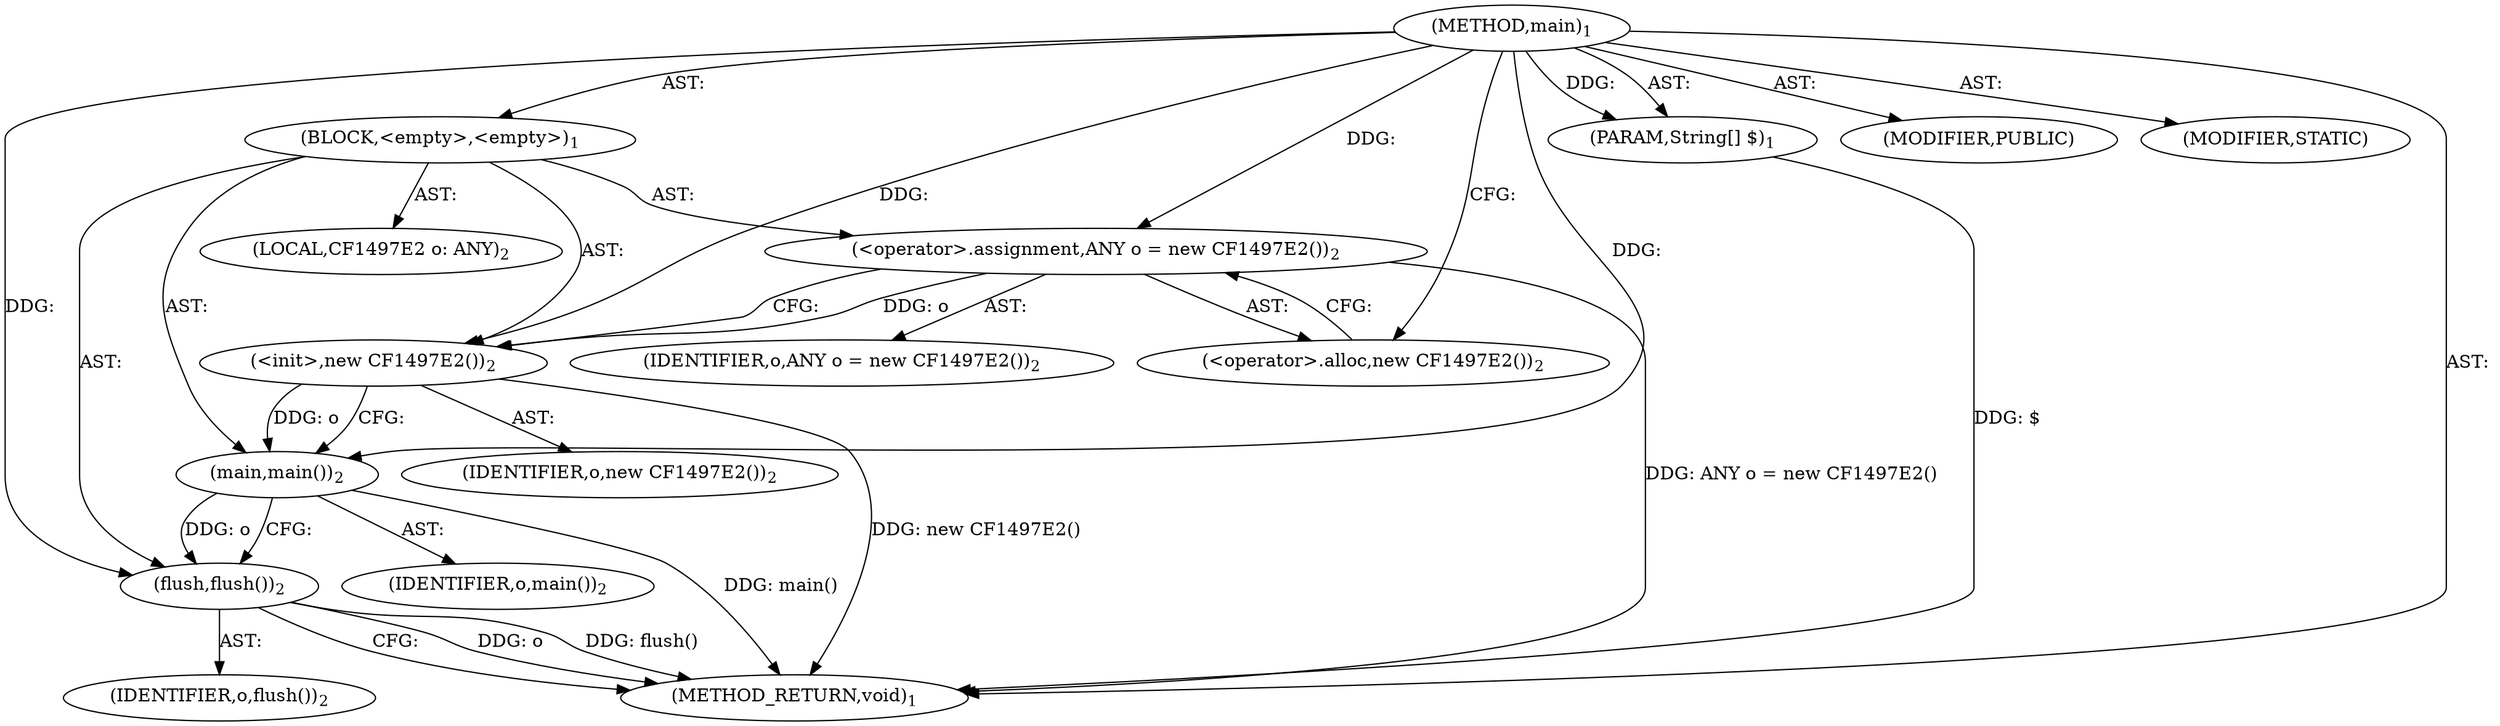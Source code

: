 digraph "main" {  
"19" [label = <(METHOD,main)<SUB>1</SUB>> ]
"20" [label = <(PARAM,String[] $)<SUB>1</SUB>> ]
"21" [label = <(BLOCK,&lt;empty&gt;,&lt;empty&gt;)<SUB>1</SUB>> ]
"4" [label = <(LOCAL,CF1497E2 o: ANY)<SUB>2</SUB>> ]
"22" [label = <(&lt;operator&gt;.assignment,ANY o = new CF1497E2())<SUB>2</SUB>> ]
"23" [label = <(IDENTIFIER,o,ANY o = new CF1497E2())<SUB>2</SUB>> ]
"24" [label = <(&lt;operator&gt;.alloc,new CF1497E2())<SUB>2</SUB>> ]
"25" [label = <(&lt;init&gt;,new CF1497E2())<SUB>2</SUB>> ]
"3" [label = <(IDENTIFIER,o,new CF1497E2())<SUB>2</SUB>> ]
"26" [label = <(main,main())<SUB>2</SUB>> ]
"27" [label = <(IDENTIFIER,o,main())<SUB>2</SUB>> ]
"28" [label = <(flush,flush())<SUB>2</SUB>> ]
"29" [label = <(IDENTIFIER,o,flush())<SUB>2</SUB>> ]
"30" [label = <(MODIFIER,PUBLIC)> ]
"31" [label = <(MODIFIER,STATIC)> ]
"32" [label = <(METHOD_RETURN,void)<SUB>1</SUB>> ]
  "19" -> "20"  [ label = "AST: "] 
  "19" -> "21"  [ label = "AST: "] 
  "19" -> "30"  [ label = "AST: "] 
  "19" -> "31"  [ label = "AST: "] 
  "19" -> "32"  [ label = "AST: "] 
  "21" -> "4"  [ label = "AST: "] 
  "21" -> "22"  [ label = "AST: "] 
  "21" -> "25"  [ label = "AST: "] 
  "21" -> "26"  [ label = "AST: "] 
  "21" -> "28"  [ label = "AST: "] 
  "22" -> "23"  [ label = "AST: "] 
  "22" -> "24"  [ label = "AST: "] 
  "25" -> "3"  [ label = "AST: "] 
  "26" -> "27"  [ label = "AST: "] 
  "28" -> "29"  [ label = "AST: "] 
  "22" -> "25"  [ label = "CFG: "] 
  "25" -> "26"  [ label = "CFG: "] 
  "26" -> "28"  [ label = "CFG: "] 
  "28" -> "32"  [ label = "CFG: "] 
  "24" -> "22"  [ label = "CFG: "] 
  "19" -> "24"  [ label = "CFG: "] 
  "20" -> "32"  [ label = "DDG: $"] 
  "22" -> "32"  [ label = "DDG: ANY o = new CF1497E2()"] 
  "25" -> "32"  [ label = "DDG: new CF1497E2()"] 
  "26" -> "32"  [ label = "DDG: main()"] 
  "28" -> "32"  [ label = "DDG: o"] 
  "28" -> "32"  [ label = "DDG: flush()"] 
  "19" -> "20"  [ label = "DDG: "] 
  "19" -> "22"  [ label = "DDG: "] 
  "22" -> "25"  [ label = "DDG: o"] 
  "19" -> "25"  [ label = "DDG: "] 
  "25" -> "26"  [ label = "DDG: o"] 
  "19" -> "26"  [ label = "DDG: "] 
  "26" -> "28"  [ label = "DDG: o"] 
  "19" -> "28"  [ label = "DDG: "] 
}
